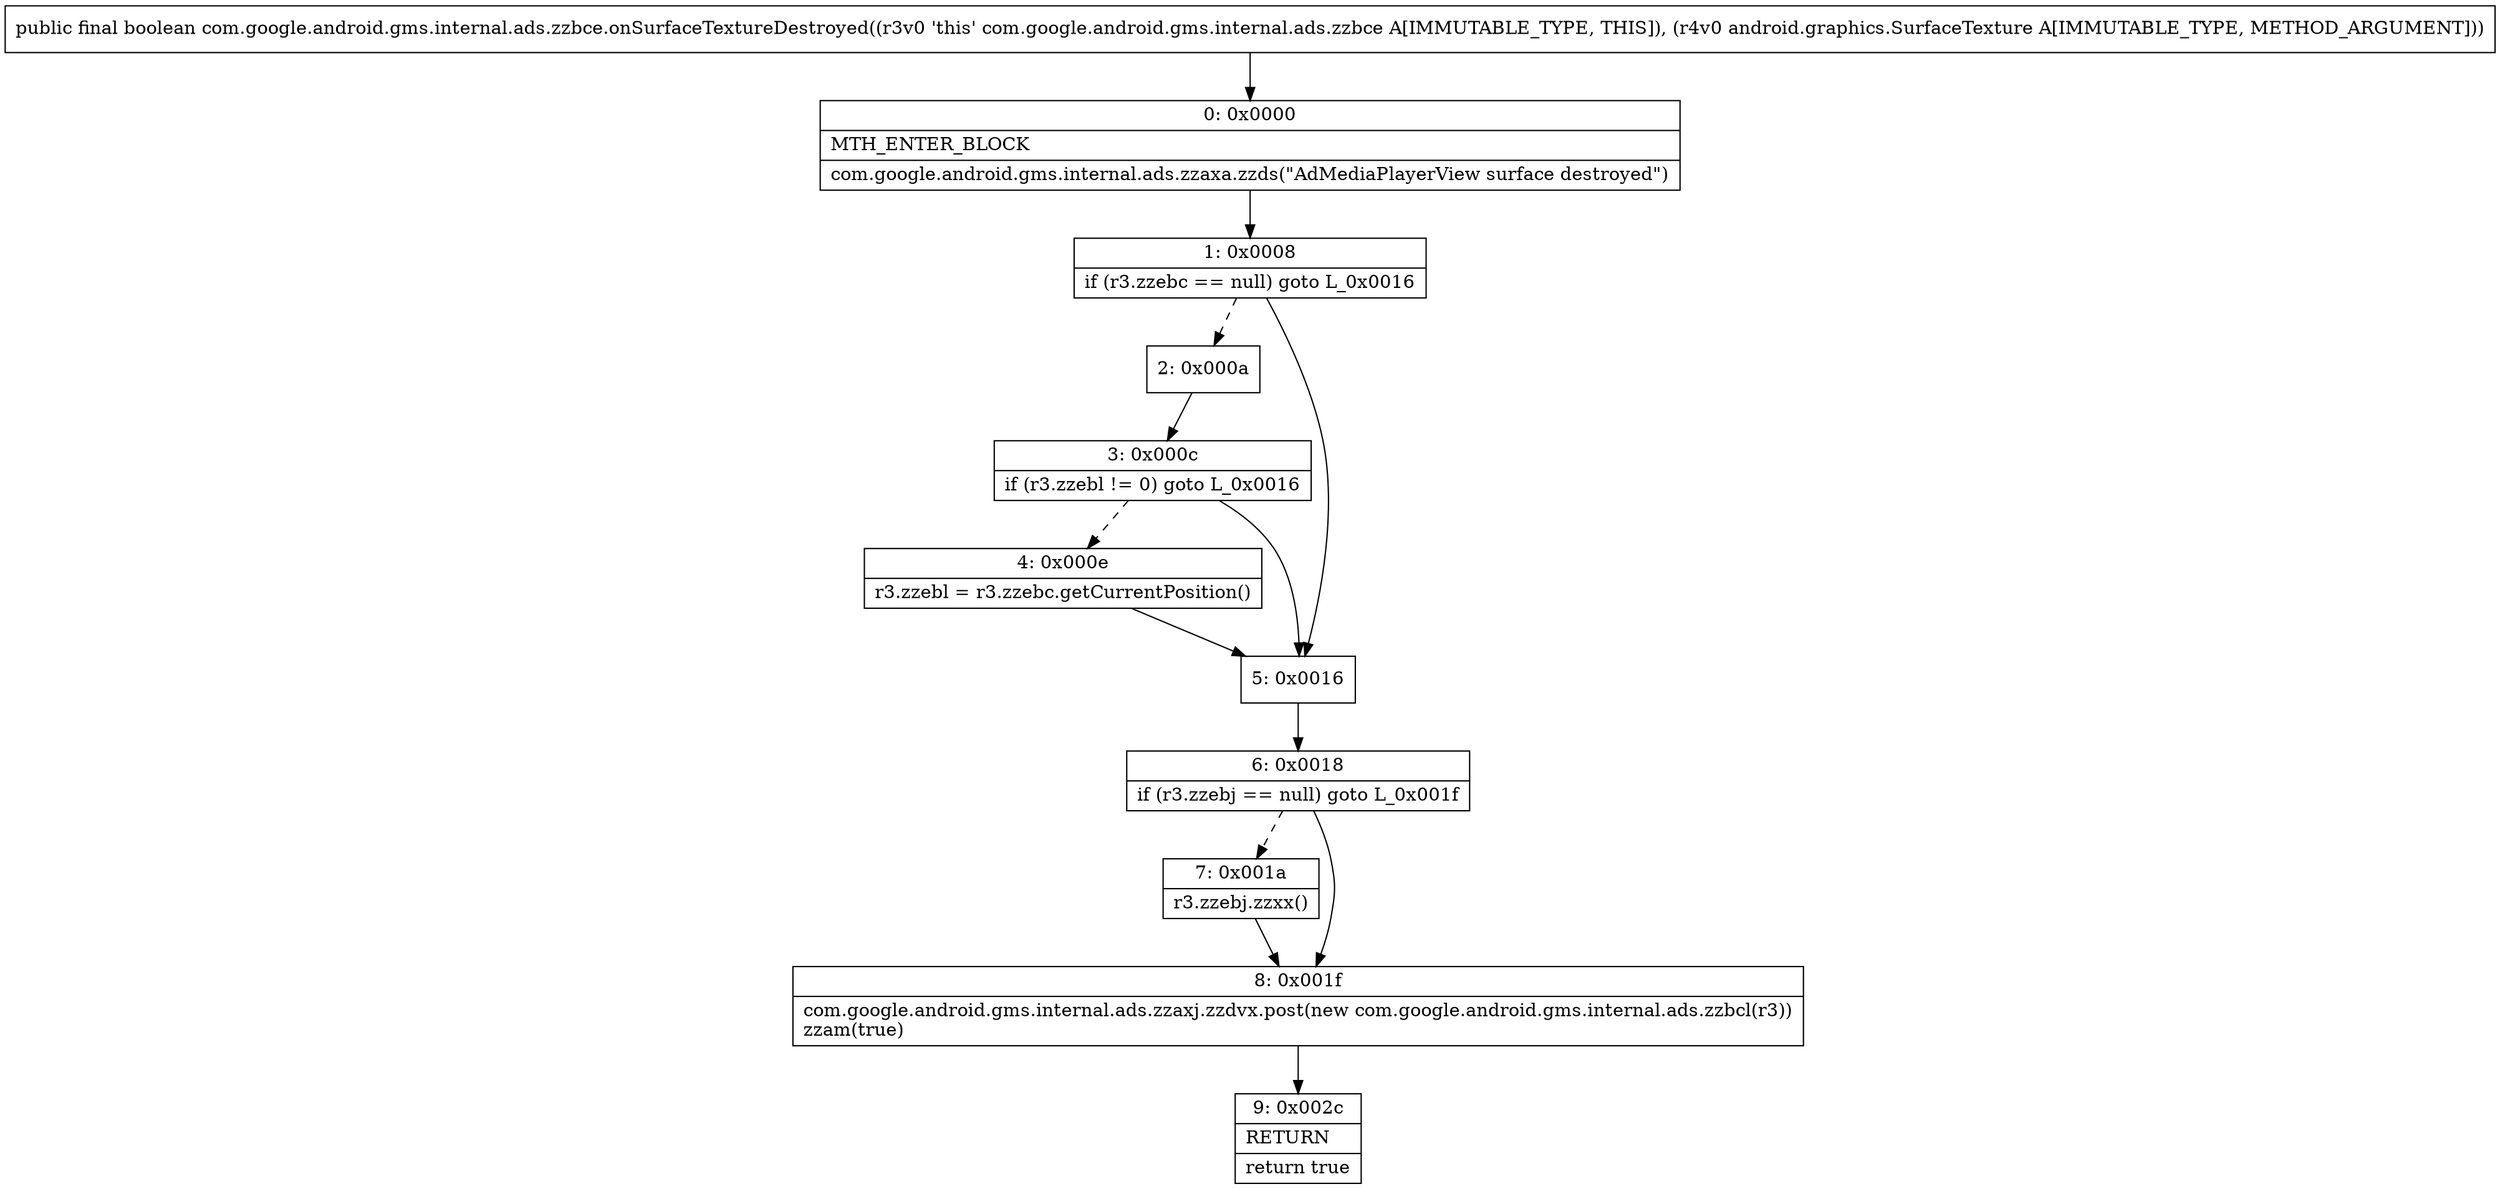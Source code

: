 digraph "CFG forcom.google.android.gms.internal.ads.zzbce.onSurfaceTextureDestroyed(Landroid\/graphics\/SurfaceTexture;)Z" {
Node_0 [shape=record,label="{0\:\ 0x0000|MTH_ENTER_BLOCK\l|com.google.android.gms.internal.ads.zzaxa.zzds(\"AdMediaPlayerView surface destroyed\")\l}"];
Node_1 [shape=record,label="{1\:\ 0x0008|if (r3.zzebc == null) goto L_0x0016\l}"];
Node_2 [shape=record,label="{2\:\ 0x000a}"];
Node_3 [shape=record,label="{3\:\ 0x000c|if (r3.zzebl != 0) goto L_0x0016\l}"];
Node_4 [shape=record,label="{4\:\ 0x000e|r3.zzebl = r3.zzebc.getCurrentPosition()\l}"];
Node_5 [shape=record,label="{5\:\ 0x0016}"];
Node_6 [shape=record,label="{6\:\ 0x0018|if (r3.zzebj == null) goto L_0x001f\l}"];
Node_7 [shape=record,label="{7\:\ 0x001a|r3.zzebj.zzxx()\l}"];
Node_8 [shape=record,label="{8\:\ 0x001f|com.google.android.gms.internal.ads.zzaxj.zzdvx.post(new com.google.android.gms.internal.ads.zzbcl(r3))\lzzam(true)\l}"];
Node_9 [shape=record,label="{9\:\ 0x002c|RETURN\l|return true\l}"];
MethodNode[shape=record,label="{public final boolean com.google.android.gms.internal.ads.zzbce.onSurfaceTextureDestroyed((r3v0 'this' com.google.android.gms.internal.ads.zzbce A[IMMUTABLE_TYPE, THIS]), (r4v0 android.graphics.SurfaceTexture A[IMMUTABLE_TYPE, METHOD_ARGUMENT])) }"];
MethodNode -> Node_0;
Node_0 -> Node_1;
Node_1 -> Node_2[style=dashed];
Node_1 -> Node_5;
Node_2 -> Node_3;
Node_3 -> Node_4[style=dashed];
Node_3 -> Node_5;
Node_4 -> Node_5;
Node_5 -> Node_6;
Node_6 -> Node_7[style=dashed];
Node_6 -> Node_8;
Node_7 -> Node_8;
Node_8 -> Node_9;
}

